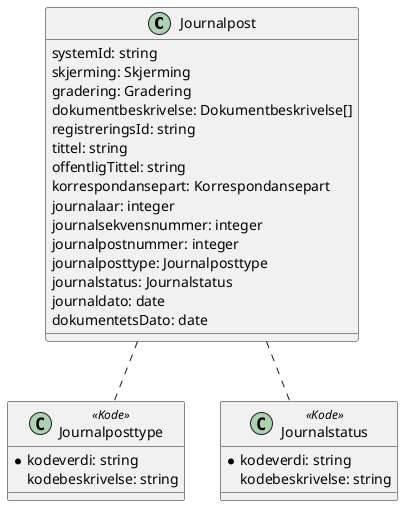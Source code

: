 @startuml

class Journalpost {
    systemId: string
    skjerming: Skjerming
    gradering: Gradering
    dokumentbeskrivelse: Dokumentbeskrivelse[]
    registreringsId: string
    tittel: string
    offentligTittel: string
    korrespondansepart: Korrespondansepart
    journalaar: integer
    journalsekvensnummer: integer
    journalpostnummer: integer
    journalposttype: Journalposttype
    journalstatus: Journalstatus
    journaldato: date
    dokumentetsDato: date
}

Journalpost .. Journalposttype
Journalpost .. Journalstatus

class Journalposttype <<Kode>> {
    *kodeverdi: string
    kodebeskrivelse: string
}

class Journalstatus <<Kode>> {
    *kodeverdi: string
    kodebeskrivelse: string
}


@enduml